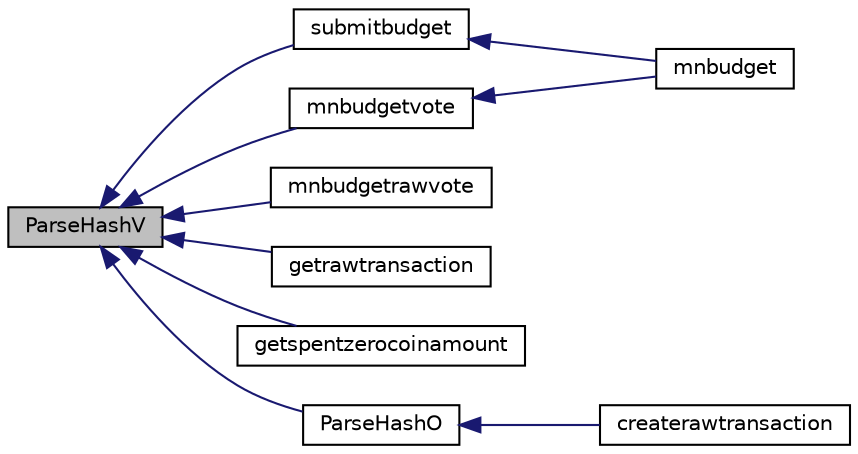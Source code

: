 digraph "ParseHashV"
{
  edge [fontname="Helvetica",fontsize="10",labelfontname="Helvetica",labelfontsize="10"];
  node [fontname="Helvetica",fontsize="10",shape=record];
  rankdir="LR";
  Node285 [label="ParseHashV",height=0.2,width=0.4,color="black", fillcolor="grey75", style="filled", fontcolor="black"];
  Node285 -> Node286 [dir="back",color="midnightblue",fontsize="10",style="solid",fontname="Helvetica"];
  Node286 [label="submitbudget",height=0.2,width=0.4,color="black", fillcolor="white", style="filled",URL="$rpcmasternode-budget_8cpp.html#a7567b2accf3b6fd9ae5a98b9e6506e9e"];
  Node286 -> Node287 [dir="back",color="midnightblue",fontsize="10",style="solid",fontname="Helvetica"];
  Node287 [label="mnbudget",height=0.2,width=0.4,color="black", fillcolor="white", style="filled",URL="$rpcmasternode-budget_8cpp.html#aeabbf924be4d2ce4bedb28a394e1fc6b"];
  Node285 -> Node288 [dir="back",color="midnightblue",fontsize="10",style="solid",fontname="Helvetica"];
  Node288 [label="mnbudgetvote",height=0.2,width=0.4,color="black", fillcolor="white", style="filled",URL="$rpcmasternode-budget_8cpp.html#a56da074ff2f33c0ef53bb451c67c0761"];
  Node288 -> Node287 [dir="back",color="midnightblue",fontsize="10",style="solid",fontname="Helvetica"];
  Node285 -> Node289 [dir="back",color="midnightblue",fontsize="10",style="solid",fontname="Helvetica"];
  Node289 [label="mnbudgetrawvote",height=0.2,width=0.4,color="black", fillcolor="white", style="filled",URL="$rpcmasternode-budget_8cpp.html#a3ae70ddb7080492d70c053fdf06320f7"];
  Node285 -> Node290 [dir="back",color="midnightblue",fontsize="10",style="solid",fontname="Helvetica"];
  Node290 [label="getrawtransaction",height=0.2,width=0.4,color="black", fillcolor="white", style="filled",URL="$rpcrawtransaction_8cpp.html#a12e1b8a05d99d1544e5343c2282cc55a"];
  Node285 -> Node291 [dir="back",color="midnightblue",fontsize="10",style="solid",fontname="Helvetica"];
  Node291 [label="getspentzerocoinamount",height=0.2,width=0.4,color="black", fillcolor="white", style="filled",URL="$rpcrawtransaction_8cpp.html#af1e6a7813ea10b5897295724b9f06dfb"];
  Node285 -> Node292 [dir="back",color="midnightblue",fontsize="10",style="solid",fontname="Helvetica"];
  Node292 [label="ParseHashO",height=0.2,width=0.4,color="black", fillcolor="white", style="filled",URL="$rpcserver_8cpp.html#abe180100a0316998cd54a31cad5fabc7"];
  Node292 -> Node293 [dir="back",color="midnightblue",fontsize="10",style="solid",fontname="Helvetica"];
  Node293 [label="createrawtransaction",height=0.2,width=0.4,color="black", fillcolor="white", style="filled",URL="$rpcrawtransaction_8cpp.html#a7924d2aa3d68d890b82773445e0d949e"];
}
